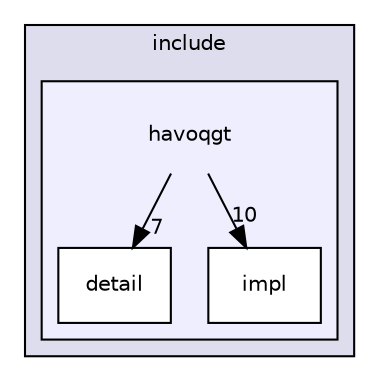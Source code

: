 digraph "include/havoqgt" {
  compound=true
  node [ fontsize="10", fontname="Helvetica"];
  edge [ labelfontsize="10", labelfontname="Helvetica"];
  subgraph clusterdir_d44c64559bbebec7f509842c48db8b23 {
    graph [ bgcolor="#ddddee", pencolor="black", label="include" fontname="Helvetica", fontsize="10", URL="dir_d44c64559bbebec7f509842c48db8b23.html"]
  subgraph clusterdir_a42862685dd72aa4ce68db8ce668c498 {
    graph [ bgcolor="#eeeeff", pencolor="black", label="" URL="dir_a42862685dd72aa4ce68db8ce668c498.html"];
    dir_a42862685dd72aa4ce68db8ce668c498 [shape=plaintext label="havoqgt"];
    dir_c37d2afd93859e6e3fcc3671fa1976f5 [shape=box label="detail" color="black" fillcolor="white" style="filled" URL="dir_c37d2afd93859e6e3fcc3671fa1976f5.html"];
    dir_d8b6c556d4b991ca84670eae5b1db1db [shape=box label="impl" color="black" fillcolor="white" style="filled" URL="dir_d8b6c556d4b991ca84670eae5b1db1db.html"];
  }
  }
  dir_a42862685dd72aa4ce68db8ce668c498->dir_d8b6c556d4b991ca84670eae5b1db1db [headlabel="10", labeldistance=1.5 headhref="dir_000001_000003.html"];
  dir_a42862685dd72aa4ce68db8ce668c498->dir_c37d2afd93859e6e3fcc3671fa1976f5 [headlabel="7", labeldistance=1.5 headhref="dir_000001_000002.html"];
}
